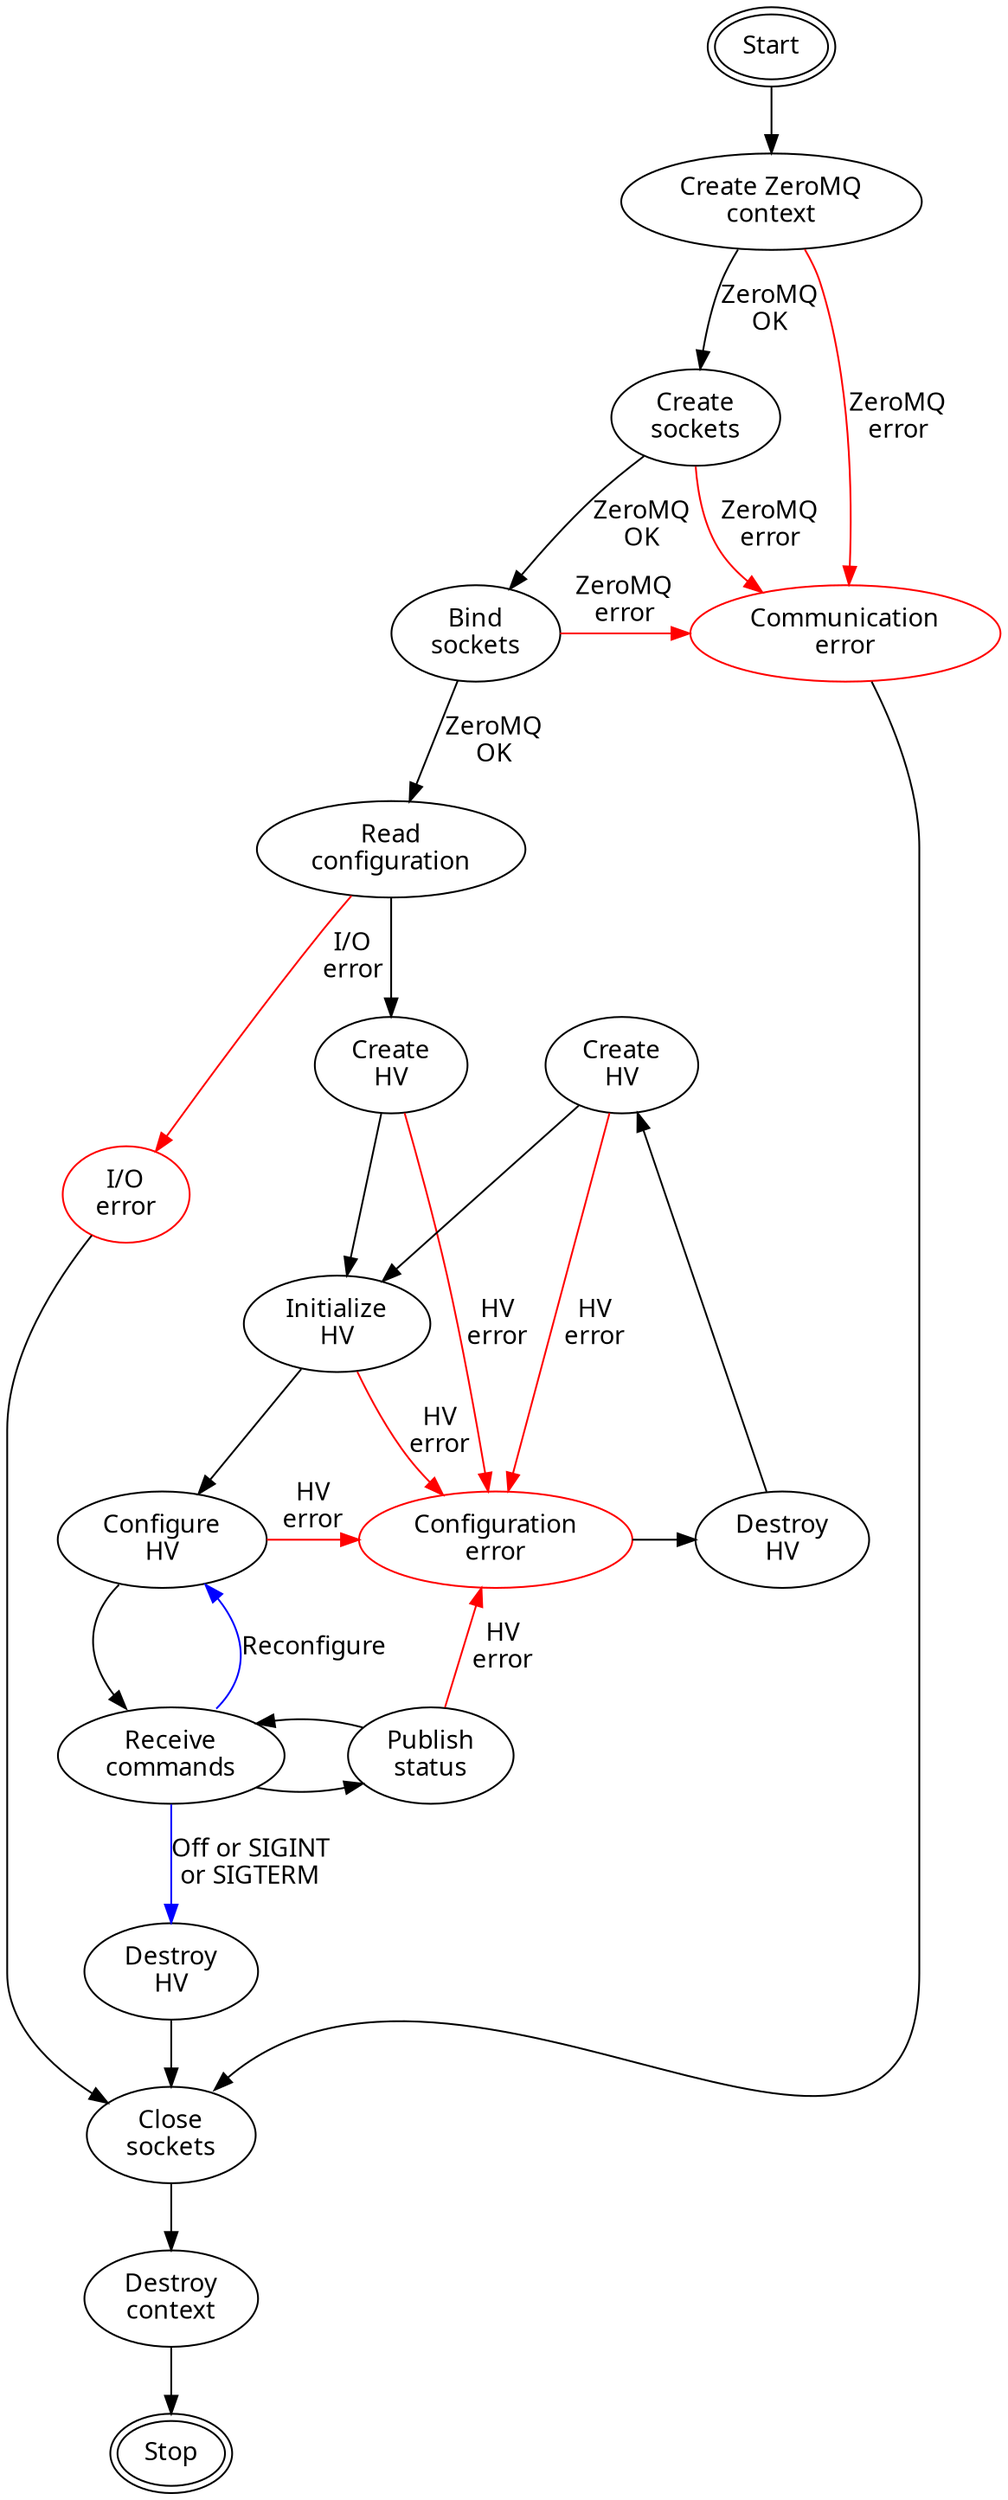 digraph D {
    node [fontname = "Linux Biolinum"];
    edge [fontname = "Linux Biolinum"];

    start [label = "Start", peripheries = 2];
    create_context [label = "Create ZeroMQ\ncontext"];
    create_sockets [label = "Create\nsockets"];
    bind_sockets [label = "Bind\nsockets"];
    create_hv [label = "Create\nHV"];
    recreate_hv [label = "Create\nHV"];
    read_config [label = "Read\nconfiguration"];
    initialize_hv [label = "Initialize\nHV"];
    configure_hv [label = "Configure\nHV"];
    reconfigure_destroy_hv [label = "Destroy\nHV"];
    receive_commands [label = "Receive\ncommands"];
    publish_status [label = "Publish\nstatus"];
    destroy_hv [label = "Destroy\nHV"];
    close_sockets [label = "Close\nsockets"];
    destroy_context [label = "Destroy\ncontext"];
    stop [label = "Stop", peripheries = 2];

    communication_error [label = "Communication\nerror", color = "red"];
    configure_error [label = "Configuration\nerror", color = "red"];
    io_error [label = "I/O\nerror", color = "red"];

    {rank = "source"; start}
    {rank = "same"; bind_sockets communication_error}
    //{rank = "same"; read_config io_error}
    {rank = "same"; create_hv recreate_hv}
    {rank = "same"; configure_hv configure_error reconfigure_destroy_hv}
    {rank = "same"; receive_commands publish_status}

    start -> create_context;
    create_context -> create_sockets [label = "ZeroMQ\nOK"];
    create_sockets -> bind_sockets [label = "ZeroMQ\nOK"];
    bind_sockets -> read_config [label = "ZeroMQ\nOK"];
    read_config -> create_hv;
    create_hv -> initialize_hv;
    initialize_hv -> configure_hv;
    reconfigure_destroy_hv -> recreate_hv;
    recreate_hv -> initialize_hv;
    configure_hv -> receive_commands [tailport = "sw", headport = "nw"];
    receive_commands -> configure_hv [label = "Reconfigure", color = "blue", tailport = "ne", headport = "se"];
    //receive_commands -> publish_status [tailport = "sw", headport = "nw"];
    //publish_status -> receive_commands [tailport = "ne", headport = "se"];
    receive_commands -> publish_status;
    publish_status -> receive_commands;

    create_context -> communication_error [label = "ZeroMQ\nerror", color = "red"];
    create_sockets -> communication_error [label = "ZeroMQ\nerror", color = "red"];
    bind_sockets -> communication_error [label = "ZeroMQ\nerror", color = "red"];
    communication_error -> close_sockets [headport = "ne"];
    io_error -> close_sockets;

    read_config -> io_error [label = "I/O\nerror", color = "red"];

    create_hv -> configure_error [label = "HV\nerror", color = "red"];
    recreate_hv -> configure_error [label = "HV\nerror", color = "red"];
    initialize_hv -> configure_error [label = "HV\nerror", color = "red"];
    configure_hv -> configure_error [label = "HV\nerror", color = "red"];
    publish_status -> configure_error [label = "HV\nerror", color = "red"];
    configure_error -> reconfigure_destroy_hv;

    receive_commands -> destroy_hv [label = "Off or SIGINT\nor SIGTERM", color = "blue"];
    destroy_hv -> close_sockets;
    close_sockets -> destroy_context;
    destroy_context -> stop;
}
